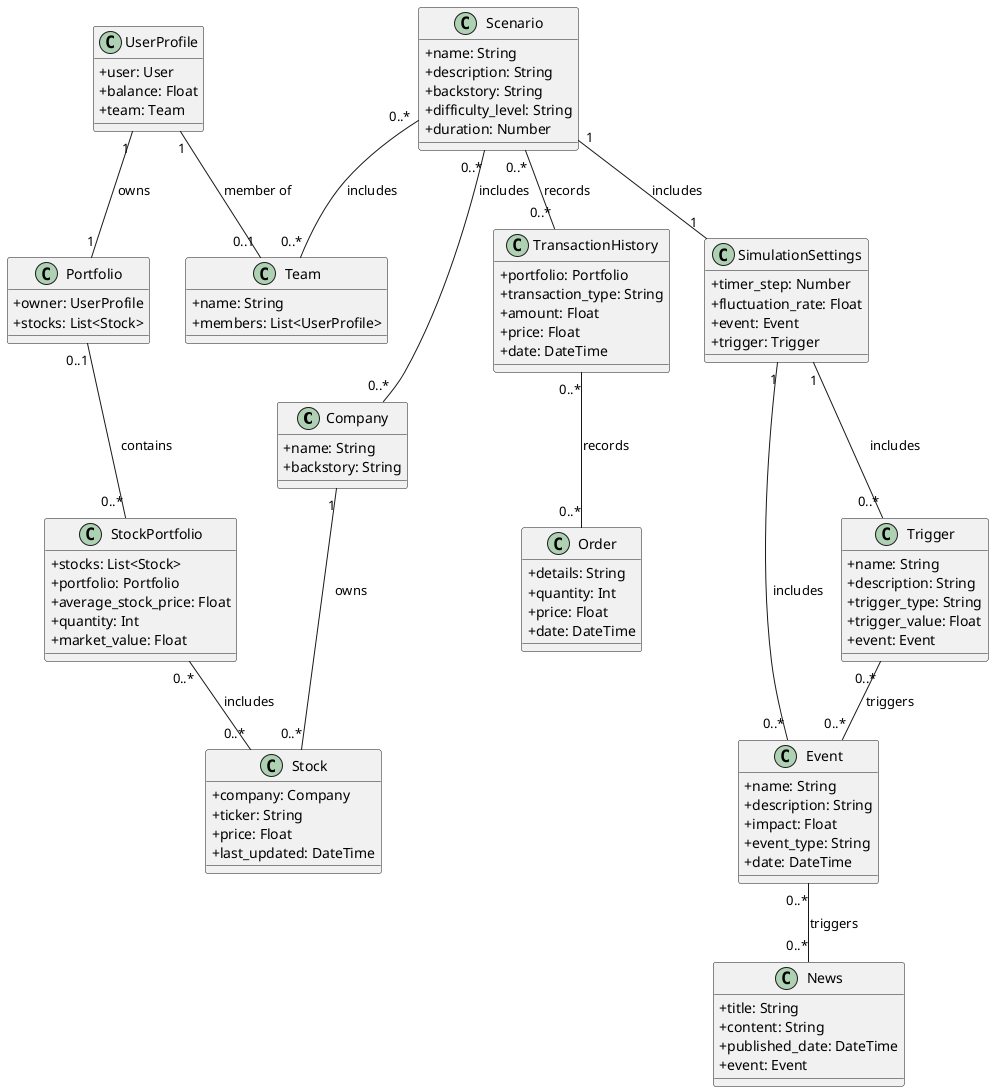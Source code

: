 @startuml
skinparam classAttributeIconSize 0

class Company {
    +name: String
    +backstory: String
}

class Stock {
    +company: Company
    +ticker: String
    +price: Float
    +last_updated: DateTime
}

class Team {
    +name: String
    +members: List<UserProfile>
}

class UserProfile {
    +user: User
    +balance: Float
    +team: Team
}

class SimulationSettings {
    +timer_step: Number
    +fluctuation_rate: Float
    +event: Event
    +trigger: Trigger
}

class Scenario {
    +name: String
    +description: String
    +backstory: String
    +difficulty_level: String
    +duration: Number
}

class Portfolio {
    +owner: UserProfile
    +stocks: List<Stock>
}

class TransactionHistory {
    +portfolio: Portfolio
    +transaction_type: String
    +amount: Float
    +price: Float
    +date: DateTime
}

class News {
    +title: String
    +content: String
    +published_date: DateTime
    +event: Event
}

class Event {
    +name: String
    +description: String
    +impact: Float
    +event_type: String
    +date: DateTime
}

class Trigger {
    +name: String
    +description: String
    +trigger_type: String
    +trigger_value: Float
    +event: Event
}

class StockPortfolio {
    +stocks: List<Stock>
    +portfolio: Portfolio
    +average_stock_price: Float
    +quantity: Int
    +market_value: Float
}

class Order {
    +details: String
    +quantity: Int
    +price: Float
    +date: DateTime
}

Company "1" -- "0..*" Stock : owns
UserProfile "1" -- "0..1" Team : member of
Scenario "0..*" -- "0..*" Company : includes
Scenario "0..*" -- "0..*" Team : includes
Scenario "1" -- "1" SimulationSettings : includes
SimulationSettings "1" -- "0..*" Trigger : includes
SimulationSettings "1" -- "0..*" Event : includes
UserProfile "1" -- "1" Portfolio : owns
Portfolio "0..1" -- "0..*" StockPortfolio : contains
StockPortfolio "0..*" -- "0..*" Stock : includes
Scenario "0..*" -- "0..*" TransactionHistory : records
TransactionHistory "0..*" -- "0..*" Order : records
Event "0..*" -- "0..*" News : triggers
Trigger "0..*" -- "0..*" Event : triggers

@enduml
